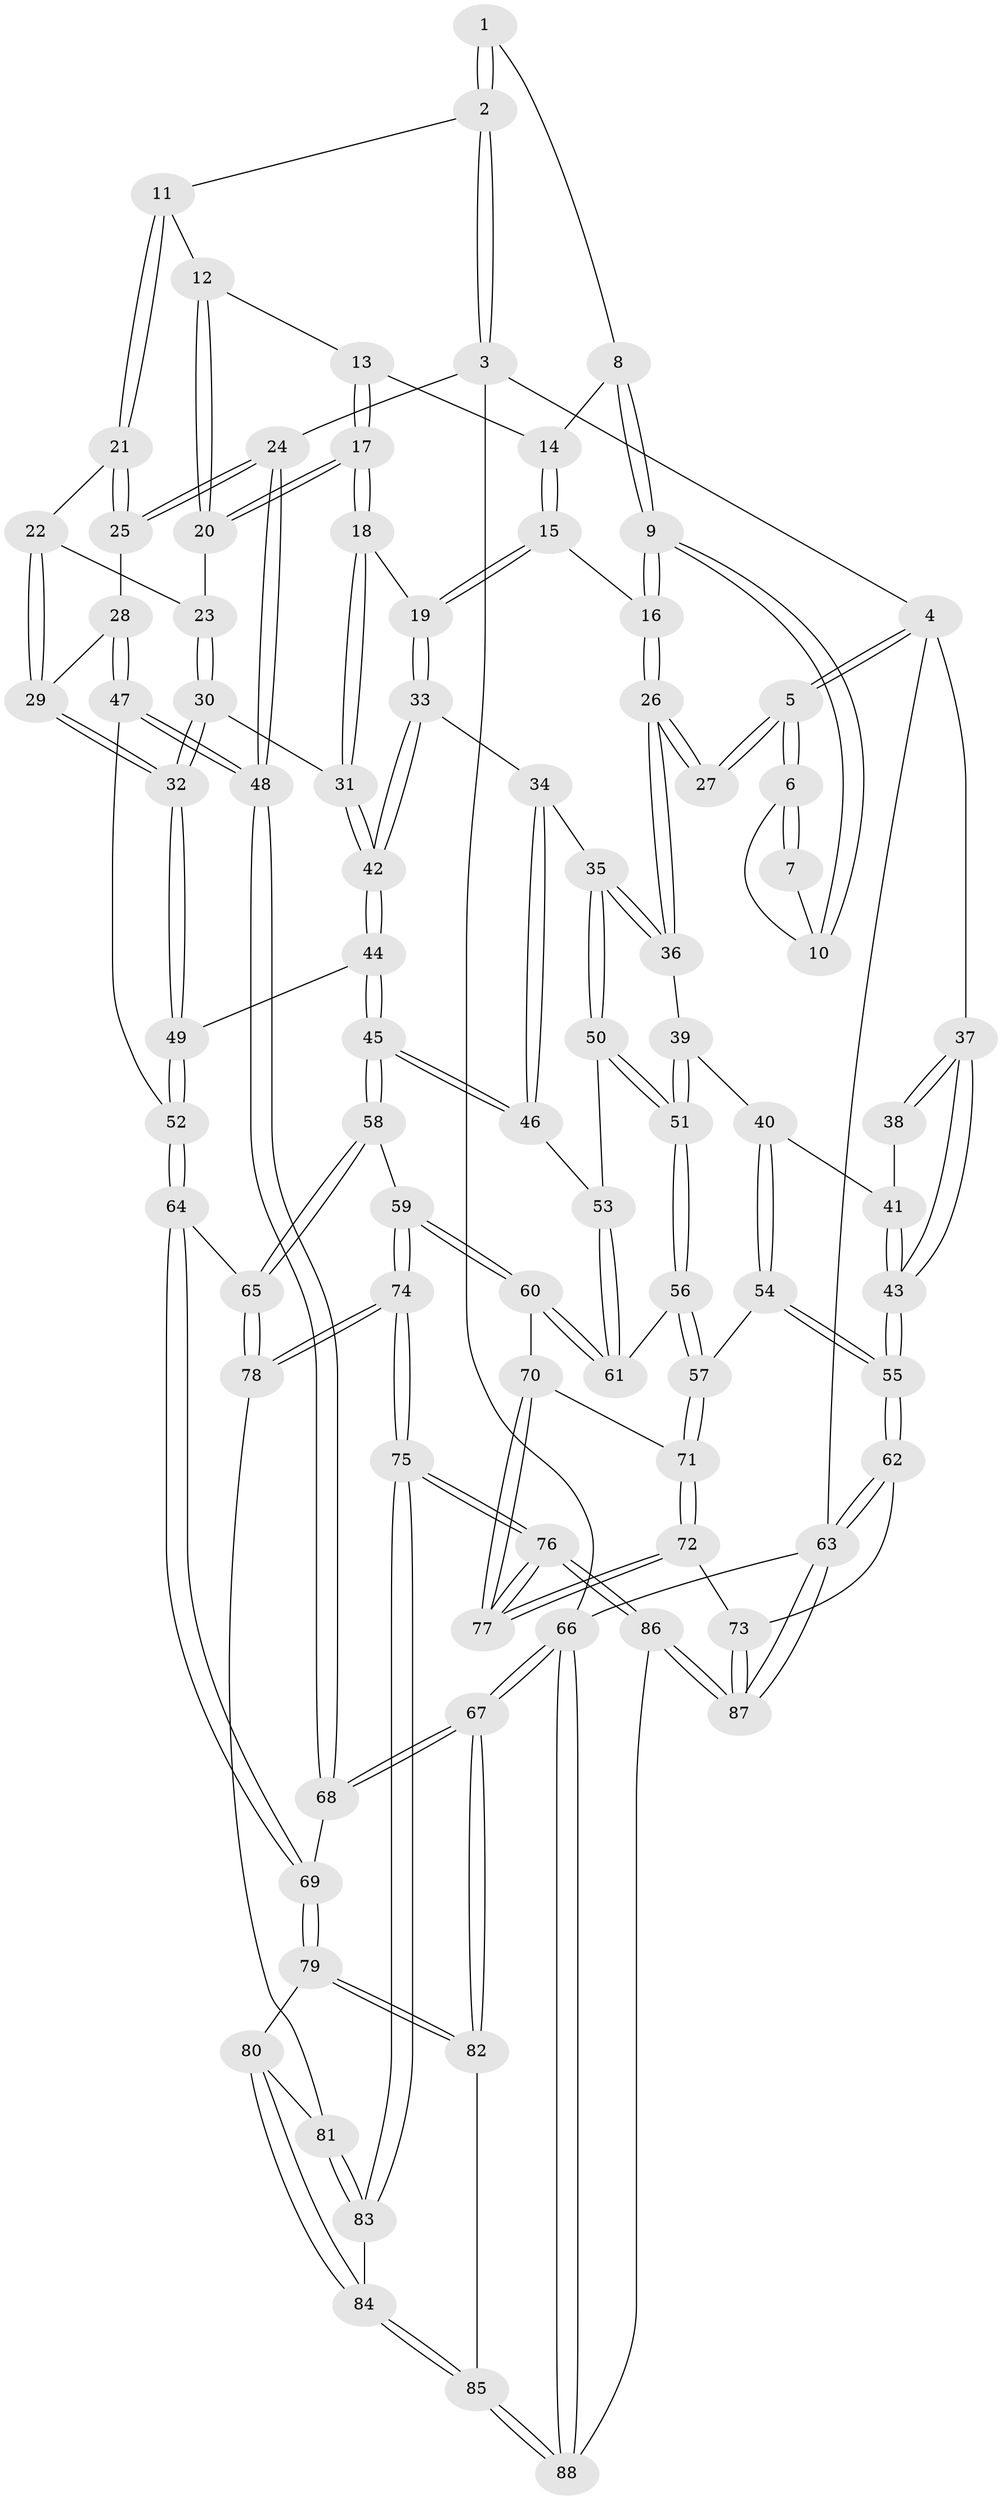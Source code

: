 // Generated by graph-tools (version 1.1) at 2025/11/02/27/25 16:11:56]
// undirected, 88 vertices, 217 edges
graph export_dot {
graph [start="1"]
  node [color=gray90,style=filled];
  1 [pos="+0.41025984010655486+0"];
  2 [pos="+0.7395458533411675+0"];
  3 [pos="+1+0"];
  4 [pos="+0+0"];
  5 [pos="+0+0"];
  6 [pos="+0+0"];
  7 [pos="+0.37677519334250165+0"];
  8 [pos="+0.38024878927654515+0"];
  9 [pos="+0.23595921414471852+0.15654492486052793"];
  10 [pos="+0.2037653859199626+0.0812948149019231"];
  11 [pos="+0.7182365770600869+0"];
  12 [pos="+0.5979899544693937+0.056944856355772025"];
  13 [pos="+0.43933537436162223+0.08808916587144411"];
  14 [pos="+0.42779368788347955+0.07644633456728683"];
  15 [pos="+0.3272919630301619+0.19996029665267623"];
  16 [pos="+0.2349678536397417+0.16257902013752618"];
  17 [pos="+0.4796032175642873+0.20257034296048704"];
  18 [pos="+0.47289634238152073+0.21825827702749825"];
  19 [pos="+0.40474393890490445+0.2514899478543799"];
  20 [pos="+0.5680522615236882+0.1430812732079731"];
  21 [pos="+0.7626187712938555+0.12427712029370032"];
  22 [pos="+0.6715963283862081+0.1954324533492459"];
  23 [pos="+0.631442650004083+0.20507732960393166"];
  24 [pos="+1+0"];
  25 [pos="+0.8331533879043926+0.22499544366463883"];
  26 [pos="+0.17895877955378825+0.20969695427610455"];
  27 [pos="+0.1358797718346959+0.1991220035337552"];
  28 [pos="+0.8375023673444778+0.27216394616473577"];
  29 [pos="+0.7157711887806704+0.33532633877987394"];
  30 [pos="+0.5936091421661446+0.31822616925994585"];
  31 [pos="+0.5898965301912731+0.3183596044545707"];
  32 [pos="+0.6857286858954144+0.36004485528085095"];
  33 [pos="+0.3954451158710149+0.30278304302499537"];
  34 [pos="+0.3918803801798522+0.3084961830500353"];
  35 [pos="+0.25705836978642405+0.3638182749489837"];
  36 [pos="+0.1837181874912503+0.3048071789755939"];
  37 [pos="+0+0.007471131302887893"];
  38 [pos="+0.10356952383235953+0.20448644569970495"];
  39 [pos="+0.15537078817036531+0.3348014733336708"];
  40 [pos="+0.10042791363970642+0.38268239175611873"];
  41 [pos="+0+0.30676829941147954"];
  42 [pos="+0.5211974767099313+0.3885502288412902"];
  43 [pos="+0+0.322656202234483"];
  44 [pos="+0.4960396640062519+0.48116182000703844"];
  45 [pos="+0.48213676134554145+0.4970153486866765"];
  46 [pos="+0.3969778139568349+0.44909465453225517"];
  47 [pos="+0.8866031812228442+0.31477652219110097"];
  48 [pos="+1+0.4374602326074081"];
  49 [pos="+0.6936349416185349+0.4528892875006722"];
  50 [pos="+0.28030921700689476+0.4576405675505662"];
  51 [pos="+0.2157102575815758+0.5184099064983106"];
  52 [pos="+0.7436352080672936+0.5382885893865003"];
  53 [pos="+0.3155019518099508+0.4642312780016048"];
  54 [pos="+0.0531276972299443+0.5898542792451072"];
  55 [pos="+0+0.6498927013569408"];
  56 [pos="+0.15331245914228717+0.5892615748521411"];
  57 [pos="+0.12086563291879866+0.6041170039998957"];
  58 [pos="+0.4881893190058043+0.602363109614215"];
  59 [pos="+0.43046318509738357+0.654201313868624"];
  60 [pos="+0.42880288119470134+0.6541824248279874"];
  61 [pos="+0.36504562389007683+0.621479591042939"];
  62 [pos="+0+0.6682361763753356"];
  63 [pos="+0+1"];
  64 [pos="+0.7733885787671918+0.6311360837015582"];
  65 [pos="+0.7096012665242957+0.6552195438332239"];
  66 [pos="+1+1"];
  67 [pos="+1+1"];
  68 [pos="+1+0.5361420152602597"];
  69 [pos="+0.8060776227308702+0.6415344702245179"];
  70 [pos="+0.32713085950784077+0.7278625377931031"];
  71 [pos="+0.18418805935455312+0.7129582645464497"];
  72 [pos="+0.19901413398566842+0.8639385646888842"];
  73 [pos="+0.15560797545111105+0.8870242349464799"];
  74 [pos="+0.48605725419946894+0.8706076500252146"];
  75 [pos="+0.46172547248297185+0.9486485223700101"];
  76 [pos="+0.4319525156199521+0.9926871581994917"];
  77 [pos="+0.30897024966333325+0.900867958369074"];
  78 [pos="+0.6461705313448518+0.7623456095113493"];
  79 [pos="+0.8376169428637292+0.7946558726363251"];
  80 [pos="+0.7851119577198412+0.8715551792108684"];
  81 [pos="+0.6808478591607715+0.8516200438121477"];
  82 [pos="+0.9561959876992119+0.896534811700686"];
  83 [pos="+0.6628986732727855+0.9178732076923205"];
  84 [pos="+0.7590512650796378+0.97477325258177"];
  85 [pos="+0.7595577073540117+0.9764102039187057"];
  86 [pos="+0.43643060378295806+1"];
  87 [pos="+0+1"];
  88 [pos="+0.7871888094019989+1"];
  1 -- 2;
  1 -- 2;
  1 -- 8;
  2 -- 3;
  2 -- 3;
  2 -- 11;
  3 -- 4;
  3 -- 24;
  3 -- 66;
  4 -- 5;
  4 -- 5;
  4 -- 37;
  4 -- 63;
  5 -- 6;
  5 -- 6;
  5 -- 27;
  5 -- 27;
  6 -- 7;
  6 -- 7;
  6 -- 10;
  7 -- 10;
  8 -- 9;
  8 -- 9;
  8 -- 14;
  9 -- 10;
  9 -- 10;
  9 -- 16;
  9 -- 16;
  11 -- 12;
  11 -- 21;
  11 -- 21;
  12 -- 13;
  12 -- 20;
  12 -- 20;
  13 -- 14;
  13 -- 17;
  13 -- 17;
  14 -- 15;
  14 -- 15;
  15 -- 16;
  15 -- 19;
  15 -- 19;
  16 -- 26;
  16 -- 26;
  17 -- 18;
  17 -- 18;
  17 -- 20;
  17 -- 20;
  18 -- 19;
  18 -- 31;
  18 -- 31;
  19 -- 33;
  19 -- 33;
  20 -- 23;
  21 -- 22;
  21 -- 25;
  21 -- 25;
  22 -- 23;
  22 -- 29;
  22 -- 29;
  23 -- 30;
  23 -- 30;
  24 -- 25;
  24 -- 25;
  24 -- 48;
  24 -- 48;
  25 -- 28;
  26 -- 27;
  26 -- 27;
  26 -- 36;
  26 -- 36;
  28 -- 29;
  28 -- 47;
  28 -- 47;
  29 -- 32;
  29 -- 32;
  30 -- 31;
  30 -- 32;
  30 -- 32;
  31 -- 42;
  31 -- 42;
  32 -- 49;
  32 -- 49;
  33 -- 34;
  33 -- 42;
  33 -- 42;
  34 -- 35;
  34 -- 46;
  34 -- 46;
  35 -- 36;
  35 -- 36;
  35 -- 50;
  35 -- 50;
  36 -- 39;
  37 -- 38;
  37 -- 38;
  37 -- 43;
  37 -- 43;
  38 -- 41;
  39 -- 40;
  39 -- 51;
  39 -- 51;
  40 -- 41;
  40 -- 54;
  40 -- 54;
  41 -- 43;
  41 -- 43;
  42 -- 44;
  42 -- 44;
  43 -- 55;
  43 -- 55;
  44 -- 45;
  44 -- 45;
  44 -- 49;
  45 -- 46;
  45 -- 46;
  45 -- 58;
  45 -- 58;
  46 -- 53;
  47 -- 48;
  47 -- 48;
  47 -- 52;
  48 -- 68;
  48 -- 68;
  49 -- 52;
  49 -- 52;
  50 -- 51;
  50 -- 51;
  50 -- 53;
  51 -- 56;
  51 -- 56;
  52 -- 64;
  52 -- 64;
  53 -- 61;
  53 -- 61;
  54 -- 55;
  54 -- 55;
  54 -- 57;
  55 -- 62;
  55 -- 62;
  56 -- 57;
  56 -- 57;
  56 -- 61;
  57 -- 71;
  57 -- 71;
  58 -- 59;
  58 -- 65;
  58 -- 65;
  59 -- 60;
  59 -- 60;
  59 -- 74;
  59 -- 74;
  60 -- 61;
  60 -- 61;
  60 -- 70;
  62 -- 63;
  62 -- 63;
  62 -- 73;
  63 -- 87;
  63 -- 87;
  63 -- 66;
  64 -- 65;
  64 -- 69;
  64 -- 69;
  65 -- 78;
  65 -- 78;
  66 -- 67;
  66 -- 67;
  66 -- 88;
  66 -- 88;
  67 -- 68;
  67 -- 68;
  67 -- 82;
  67 -- 82;
  68 -- 69;
  69 -- 79;
  69 -- 79;
  70 -- 71;
  70 -- 77;
  70 -- 77;
  71 -- 72;
  71 -- 72;
  72 -- 73;
  72 -- 77;
  72 -- 77;
  73 -- 87;
  73 -- 87;
  74 -- 75;
  74 -- 75;
  74 -- 78;
  74 -- 78;
  75 -- 76;
  75 -- 76;
  75 -- 83;
  75 -- 83;
  76 -- 77;
  76 -- 77;
  76 -- 86;
  76 -- 86;
  78 -- 81;
  79 -- 80;
  79 -- 82;
  79 -- 82;
  80 -- 81;
  80 -- 84;
  80 -- 84;
  81 -- 83;
  81 -- 83;
  82 -- 85;
  83 -- 84;
  84 -- 85;
  84 -- 85;
  85 -- 88;
  85 -- 88;
  86 -- 87;
  86 -- 87;
  86 -- 88;
}
